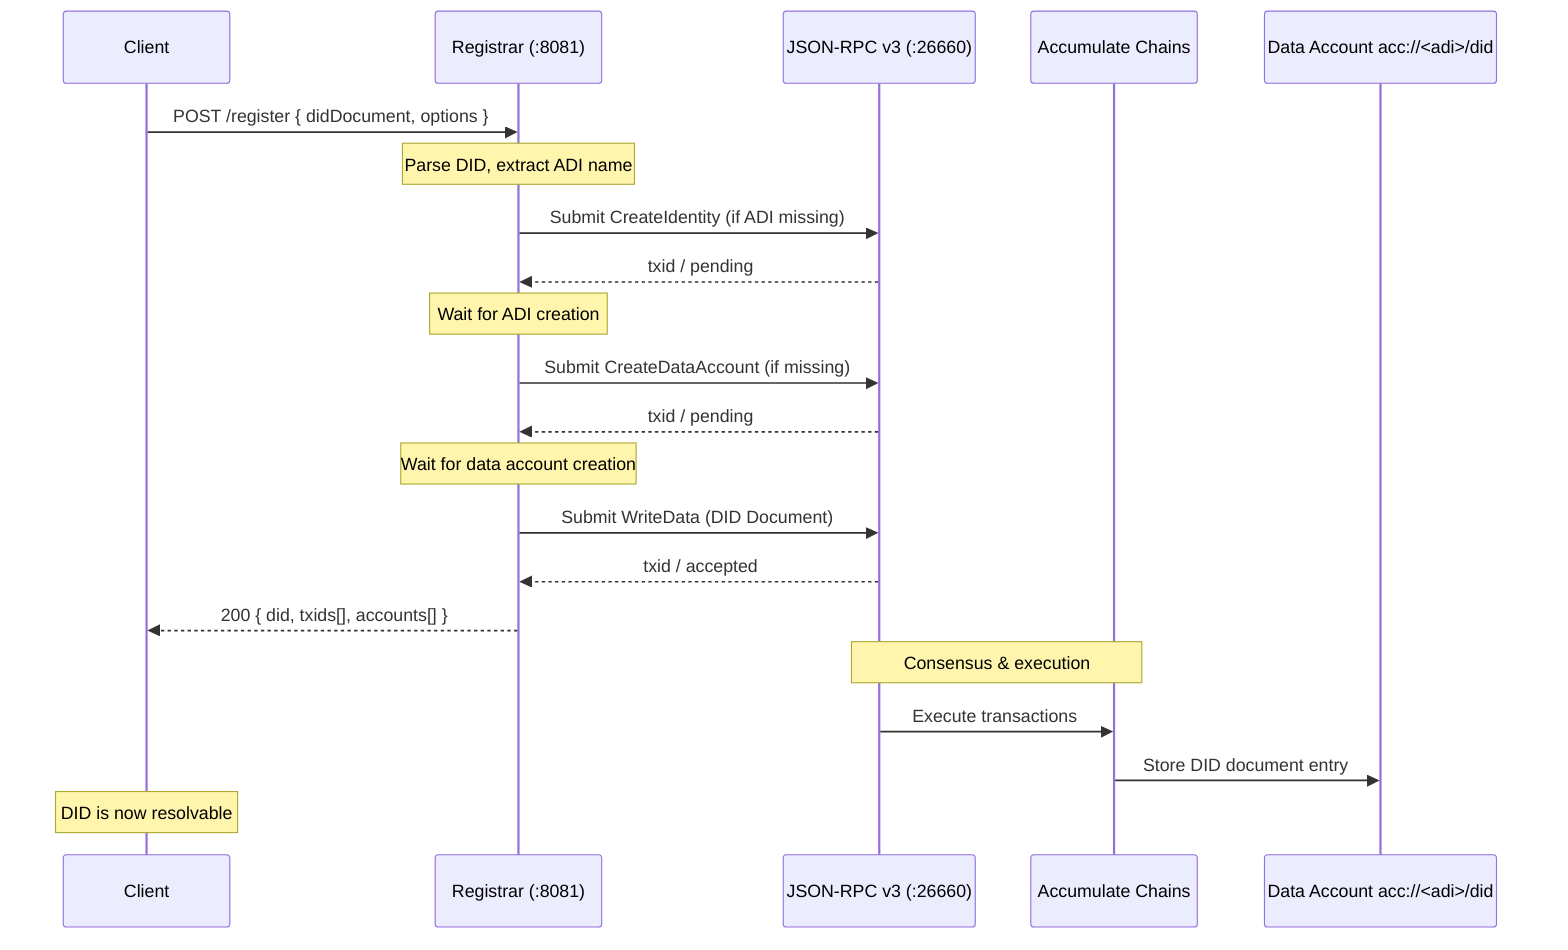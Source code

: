 sequenceDiagram
  participant C as Client
  participant G as Registrar (:8081)
  participant J as JSON-RPC v3 (:26660)
  participant CH as Accumulate Chains
  participant DA as Data Account acc://<adi>/did

  C->>G: POST /register { didDocument, options }
  Note over G: Parse DID, extract ADI name
  G->>J: Submit CreateIdentity (if ADI missing)
  J-->>G: txid / pending
  Note over G: Wait for ADI creation
  G->>J: Submit CreateDataAccount (if missing)
  J-->>G: txid / pending
  Note over G: Wait for data account creation
  G->>J: Submit WriteData (DID Document)
  J-->>G: txid / accepted
  G-->>C: 200 { did, txids[], accounts[] }

  Note over J,CH: Consensus & execution
  J->>CH: Execute transactions
  CH->>DA: Store DID document entry

  Note over C: DID is now resolvable